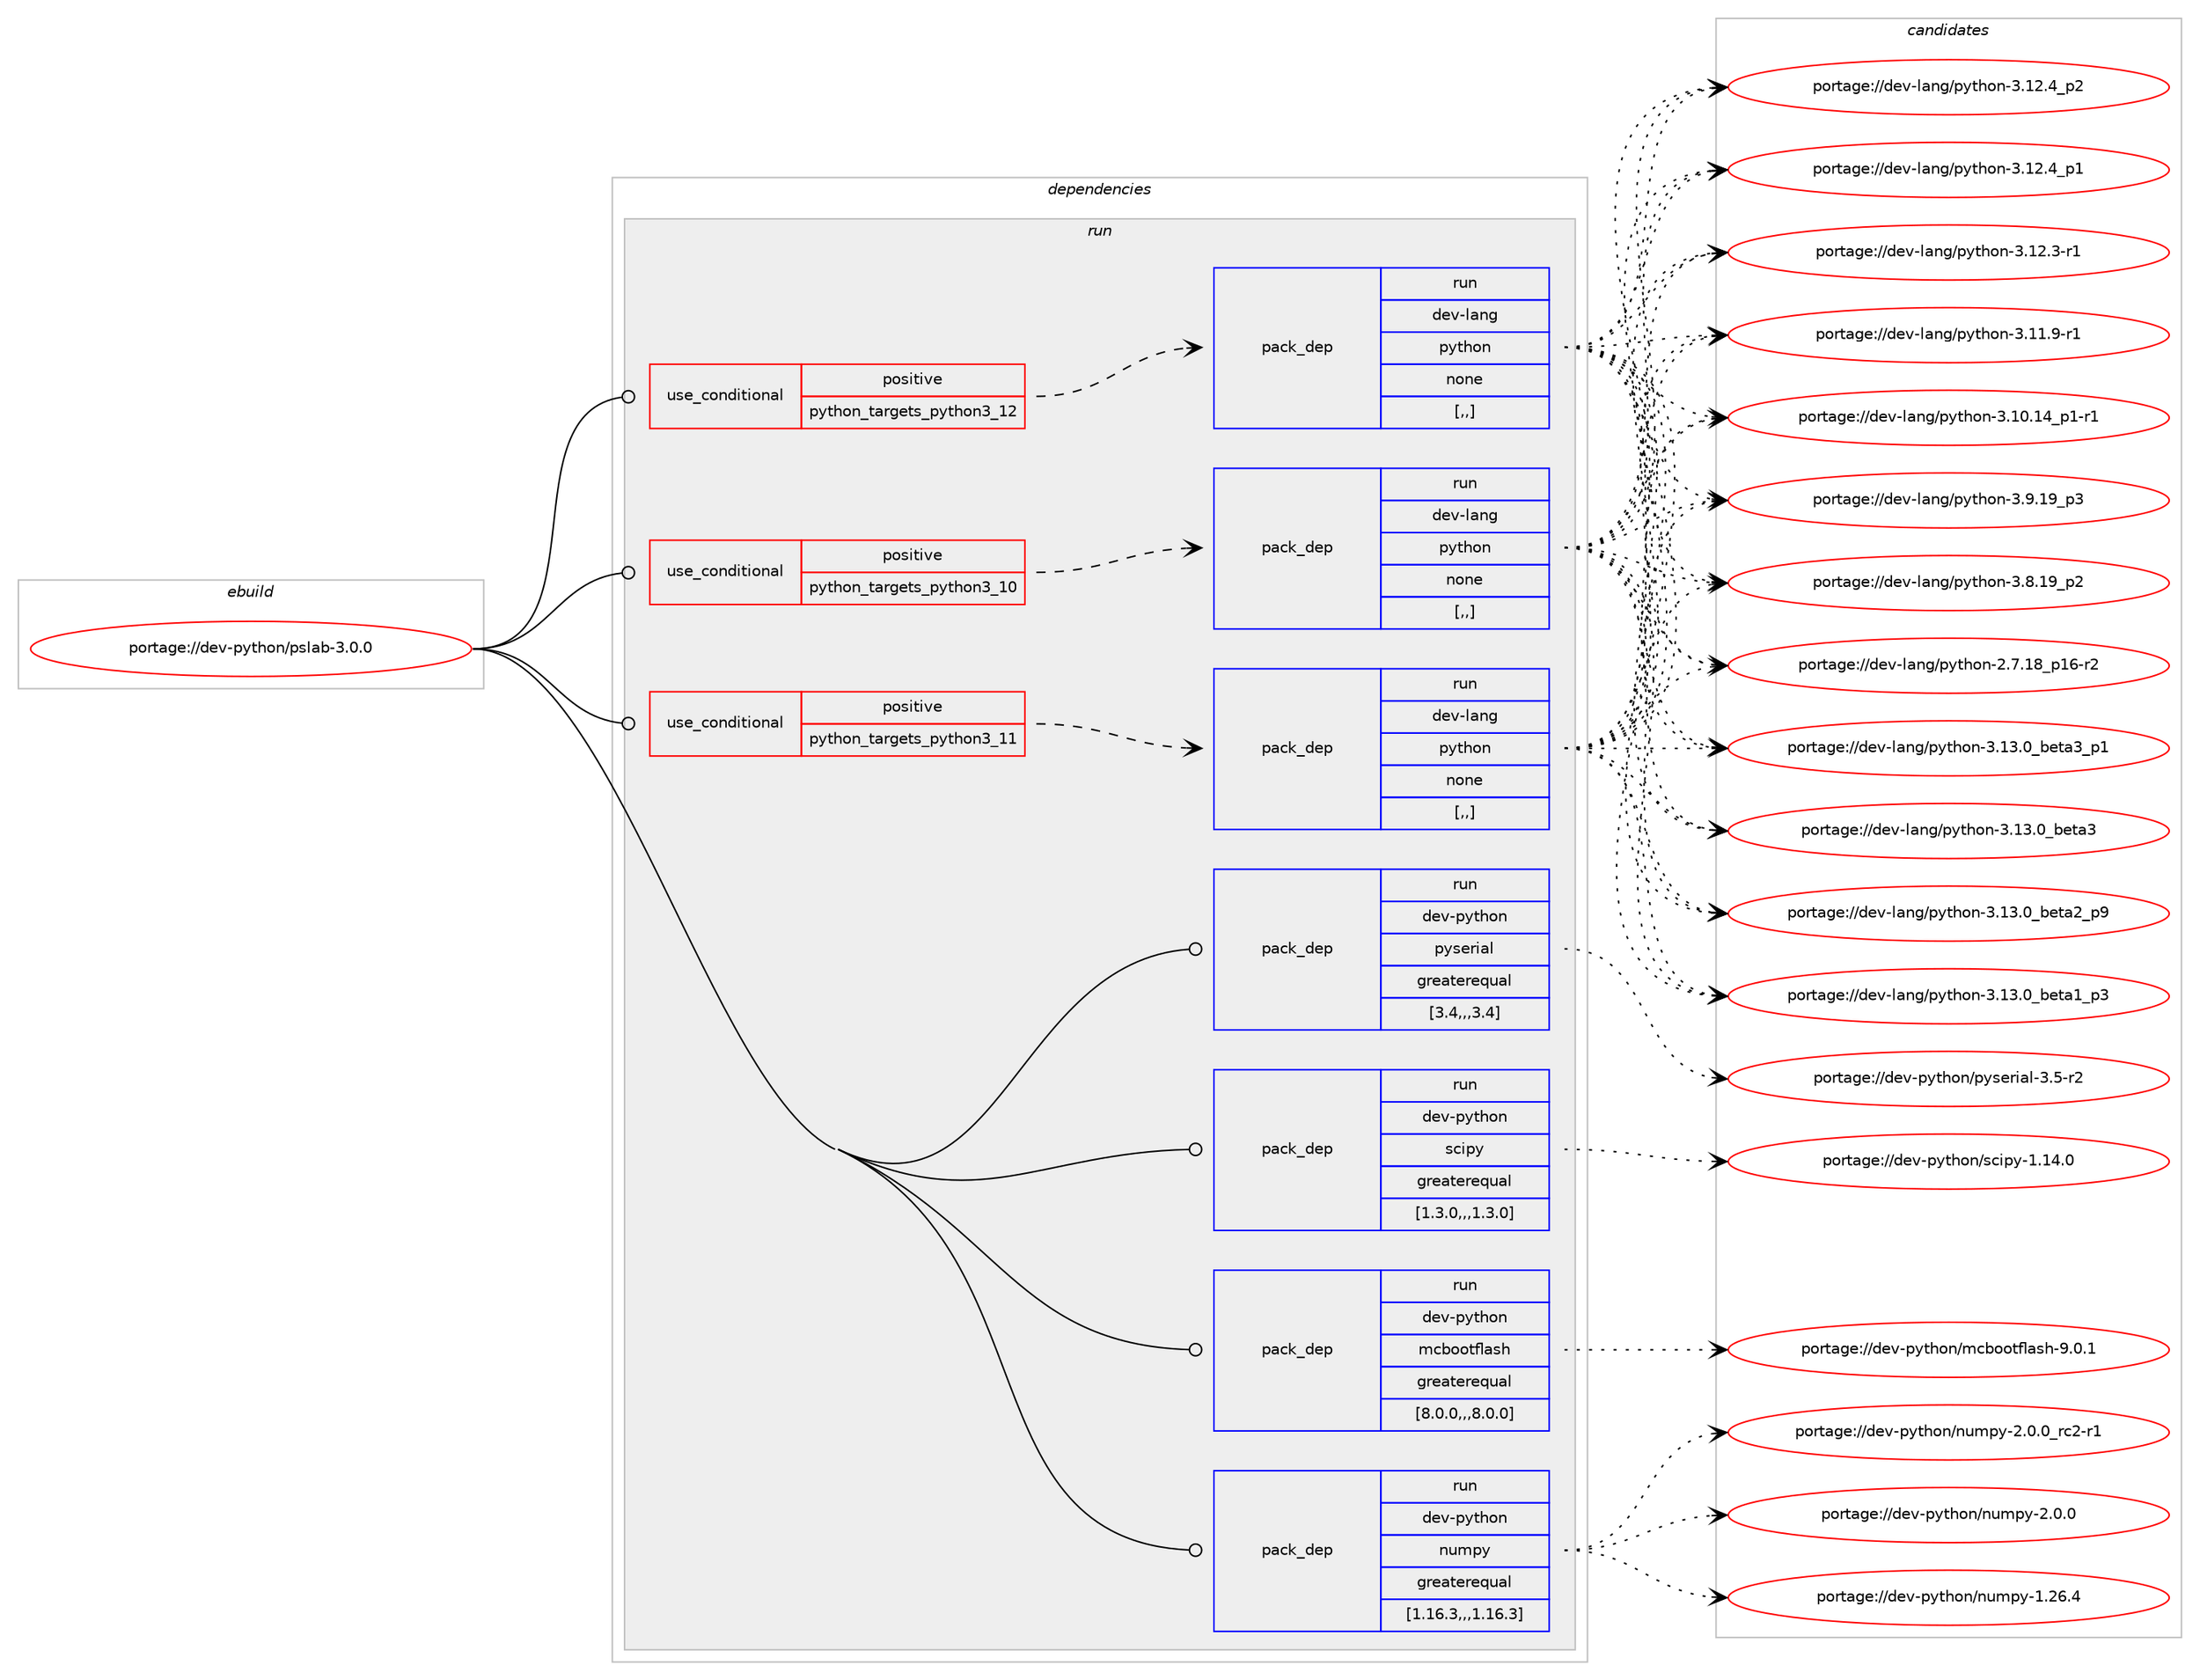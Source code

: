 digraph prolog {

# *************
# Graph options
# *************

newrank=true;
concentrate=true;
compound=true;
graph [rankdir=LR,fontname=Helvetica,fontsize=10,ranksep=1.5];#, ranksep=2.5, nodesep=0.2];
edge  [arrowhead=vee];
node  [fontname=Helvetica,fontsize=10];

# **********
# The ebuild
# **********

subgraph cluster_leftcol {
color=gray;
rank=same;
label=<<i>ebuild</i>>;
id [label="portage://dev-python/pslab-3.0.0", color=red, width=4, href="../dev-python/pslab-3.0.0.svg"];
}

# ****************
# The dependencies
# ****************

subgraph cluster_midcol {
color=gray;
label=<<i>dependencies</i>>;
subgraph cluster_compile {
fillcolor="#eeeeee";
style=filled;
label=<<i>compile</i>>;
}
subgraph cluster_compileandrun {
fillcolor="#eeeeee";
style=filled;
label=<<i>compile and run</i>>;
}
subgraph cluster_run {
fillcolor="#eeeeee";
style=filled;
label=<<i>run</i>>;
subgraph cond35986 {
dependency154186 [label=<<TABLE BORDER="0" CELLBORDER="1" CELLSPACING="0" CELLPADDING="4"><TR><TD ROWSPAN="3" CELLPADDING="10">use_conditional</TD></TR><TR><TD>positive</TD></TR><TR><TD>python_targets_python3_10</TD></TR></TABLE>>, shape=none, color=red];
subgraph pack116963 {
dependency154187 [label=<<TABLE BORDER="0" CELLBORDER="1" CELLSPACING="0" CELLPADDING="4" WIDTH="220"><TR><TD ROWSPAN="6" CELLPADDING="30">pack_dep</TD></TR><TR><TD WIDTH="110">run</TD></TR><TR><TD>dev-lang</TD></TR><TR><TD>python</TD></TR><TR><TD>none</TD></TR><TR><TD>[,,]</TD></TR></TABLE>>, shape=none, color=blue];
}
dependency154186:e -> dependency154187:w [weight=20,style="dashed",arrowhead="vee"];
}
id:e -> dependency154186:w [weight=20,style="solid",arrowhead="odot"];
subgraph cond35987 {
dependency154188 [label=<<TABLE BORDER="0" CELLBORDER="1" CELLSPACING="0" CELLPADDING="4"><TR><TD ROWSPAN="3" CELLPADDING="10">use_conditional</TD></TR><TR><TD>positive</TD></TR><TR><TD>python_targets_python3_11</TD></TR></TABLE>>, shape=none, color=red];
subgraph pack116964 {
dependency154189 [label=<<TABLE BORDER="0" CELLBORDER="1" CELLSPACING="0" CELLPADDING="4" WIDTH="220"><TR><TD ROWSPAN="6" CELLPADDING="30">pack_dep</TD></TR><TR><TD WIDTH="110">run</TD></TR><TR><TD>dev-lang</TD></TR><TR><TD>python</TD></TR><TR><TD>none</TD></TR><TR><TD>[,,]</TD></TR></TABLE>>, shape=none, color=blue];
}
dependency154188:e -> dependency154189:w [weight=20,style="dashed",arrowhead="vee"];
}
id:e -> dependency154188:w [weight=20,style="solid",arrowhead="odot"];
subgraph cond35988 {
dependency154190 [label=<<TABLE BORDER="0" CELLBORDER="1" CELLSPACING="0" CELLPADDING="4"><TR><TD ROWSPAN="3" CELLPADDING="10">use_conditional</TD></TR><TR><TD>positive</TD></TR><TR><TD>python_targets_python3_12</TD></TR></TABLE>>, shape=none, color=red];
subgraph pack116965 {
dependency154191 [label=<<TABLE BORDER="0" CELLBORDER="1" CELLSPACING="0" CELLPADDING="4" WIDTH="220"><TR><TD ROWSPAN="6" CELLPADDING="30">pack_dep</TD></TR><TR><TD WIDTH="110">run</TD></TR><TR><TD>dev-lang</TD></TR><TR><TD>python</TD></TR><TR><TD>none</TD></TR><TR><TD>[,,]</TD></TR></TABLE>>, shape=none, color=blue];
}
dependency154190:e -> dependency154191:w [weight=20,style="dashed",arrowhead="vee"];
}
id:e -> dependency154190:w [weight=20,style="solid",arrowhead="odot"];
subgraph pack116966 {
dependency154192 [label=<<TABLE BORDER="0" CELLBORDER="1" CELLSPACING="0" CELLPADDING="4" WIDTH="220"><TR><TD ROWSPAN="6" CELLPADDING="30">pack_dep</TD></TR><TR><TD WIDTH="110">run</TD></TR><TR><TD>dev-python</TD></TR><TR><TD>mcbootflash</TD></TR><TR><TD>greaterequal</TD></TR><TR><TD>[8.0.0,,,8.0.0]</TD></TR></TABLE>>, shape=none, color=blue];
}
id:e -> dependency154192:w [weight=20,style="solid",arrowhead="odot"];
subgraph pack116967 {
dependency154193 [label=<<TABLE BORDER="0" CELLBORDER="1" CELLSPACING="0" CELLPADDING="4" WIDTH="220"><TR><TD ROWSPAN="6" CELLPADDING="30">pack_dep</TD></TR><TR><TD WIDTH="110">run</TD></TR><TR><TD>dev-python</TD></TR><TR><TD>numpy</TD></TR><TR><TD>greaterequal</TD></TR><TR><TD>[1.16.3,,,1.16.3]</TD></TR></TABLE>>, shape=none, color=blue];
}
id:e -> dependency154193:w [weight=20,style="solid",arrowhead="odot"];
subgraph pack116968 {
dependency154194 [label=<<TABLE BORDER="0" CELLBORDER="1" CELLSPACING="0" CELLPADDING="4" WIDTH="220"><TR><TD ROWSPAN="6" CELLPADDING="30">pack_dep</TD></TR><TR><TD WIDTH="110">run</TD></TR><TR><TD>dev-python</TD></TR><TR><TD>pyserial</TD></TR><TR><TD>greaterequal</TD></TR><TR><TD>[3.4,,,3.4]</TD></TR></TABLE>>, shape=none, color=blue];
}
id:e -> dependency154194:w [weight=20,style="solid",arrowhead="odot"];
subgraph pack116969 {
dependency154195 [label=<<TABLE BORDER="0" CELLBORDER="1" CELLSPACING="0" CELLPADDING="4" WIDTH="220"><TR><TD ROWSPAN="6" CELLPADDING="30">pack_dep</TD></TR><TR><TD WIDTH="110">run</TD></TR><TR><TD>dev-python</TD></TR><TR><TD>scipy</TD></TR><TR><TD>greaterequal</TD></TR><TR><TD>[1.3.0,,,1.3.0]</TD></TR></TABLE>>, shape=none, color=blue];
}
id:e -> dependency154195:w [weight=20,style="solid",arrowhead="odot"];
}
}

# **************
# The candidates
# **************

subgraph cluster_choices {
rank=same;
color=gray;
label=<<i>candidates</i>>;

subgraph choice116963 {
color=black;
nodesep=1;
choice10010111845108971101034711212111610411111045514649514648959810111697519511249 [label="portage://dev-lang/python-3.13.0_beta3_p1", color=red, width=4,href="../dev-lang/python-3.13.0_beta3_p1.svg"];
choice1001011184510897110103471121211161041111104551464951464895981011169751 [label="portage://dev-lang/python-3.13.0_beta3", color=red, width=4,href="../dev-lang/python-3.13.0_beta3.svg"];
choice10010111845108971101034711212111610411111045514649514648959810111697509511257 [label="portage://dev-lang/python-3.13.0_beta2_p9", color=red, width=4,href="../dev-lang/python-3.13.0_beta2_p9.svg"];
choice10010111845108971101034711212111610411111045514649514648959810111697499511251 [label="portage://dev-lang/python-3.13.0_beta1_p3", color=red, width=4,href="../dev-lang/python-3.13.0_beta1_p3.svg"];
choice100101118451089711010347112121116104111110455146495046529511250 [label="portage://dev-lang/python-3.12.4_p2", color=red, width=4,href="../dev-lang/python-3.12.4_p2.svg"];
choice100101118451089711010347112121116104111110455146495046529511249 [label="portage://dev-lang/python-3.12.4_p1", color=red, width=4,href="../dev-lang/python-3.12.4_p1.svg"];
choice100101118451089711010347112121116104111110455146495046514511449 [label="portage://dev-lang/python-3.12.3-r1", color=red, width=4,href="../dev-lang/python-3.12.3-r1.svg"];
choice100101118451089711010347112121116104111110455146494946574511449 [label="portage://dev-lang/python-3.11.9-r1", color=red, width=4,href="../dev-lang/python-3.11.9-r1.svg"];
choice100101118451089711010347112121116104111110455146494846495295112494511449 [label="portage://dev-lang/python-3.10.14_p1-r1", color=red, width=4,href="../dev-lang/python-3.10.14_p1-r1.svg"];
choice100101118451089711010347112121116104111110455146574649579511251 [label="portage://dev-lang/python-3.9.19_p3", color=red, width=4,href="../dev-lang/python-3.9.19_p3.svg"];
choice100101118451089711010347112121116104111110455146564649579511250 [label="portage://dev-lang/python-3.8.19_p2", color=red, width=4,href="../dev-lang/python-3.8.19_p2.svg"];
choice100101118451089711010347112121116104111110455046554649569511249544511450 [label="portage://dev-lang/python-2.7.18_p16-r2", color=red, width=4,href="../dev-lang/python-2.7.18_p16-r2.svg"];
dependency154187:e -> choice10010111845108971101034711212111610411111045514649514648959810111697519511249:w [style=dotted,weight="100"];
dependency154187:e -> choice1001011184510897110103471121211161041111104551464951464895981011169751:w [style=dotted,weight="100"];
dependency154187:e -> choice10010111845108971101034711212111610411111045514649514648959810111697509511257:w [style=dotted,weight="100"];
dependency154187:e -> choice10010111845108971101034711212111610411111045514649514648959810111697499511251:w [style=dotted,weight="100"];
dependency154187:e -> choice100101118451089711010347112121116104111110455146495046529511250:w [style=dotted,weight="100"];
dependency154187:e -> choice100101118451089711010347112121116104111110455146495046529511249:w [style=dotted,weight="100"];
dependency154187:e -> choice100101118451089711010347112121116104111110455146495046514511449:w [style=dotted,weight="100"];
dependency154187:e -> choice100101118451089711010347112121116104111110455146494946574511449:w [style=dotted,weight="100"];
dependency154187:e -> choice100101118451089711010347112121116104111110455146494846495295112494511449:w [style=dotted,weight="100"];
dependency154187:e -> choice100101118451089711010347112121116104111110455146574649579511251:w [style=dotted,weight="100"];
dependency154187:e -> choice100101118451089711010347112121116104111110455146564649579511250:w [style=dotted,weight="100"];
dependency154187:e -> choice100101118451089711010347112121116104111110455046554649569511249544511450:w [style=dotted,weight="100"];
}
subgraph choice116964 {
color=black;
nodesep=1;
choice10010111845108971101034711212111610411111045514649514648959810111697519511249 [label="portage://dev-lang/python-3.13.0_beta3_p1", color=red, width=4,href="../dev-lang/python-3.13.0_beta3_p1.svg"];
choice1001011184510897110103471121211161041111104551464951464895981011169751 [label="portage://dev-lang/python-3.13.0_beta3", color=red, width=4,href="../dev-lang/python-3.13.0_beta3.svg"];
choice10010111845108971101034711212111610411111045514649514648959810111697509511257 [label="portage://dev-lang/python-3.13.0_beta2_p9", color=red, width=4,href="../dev-lang/python-3.13.0_beta2_p9.svg"];
choice10010111845108971101034711212111610411111045514649514648959810111697499511251 [label="portage://dev-lang/python-3.13.0_beta1_p3", color=red, width=4,href="../dev-lang/python-3.13.0_beta1_p3.svg"];
choice100101118451089711010347112121116104111110455146495046529511250 [label="portage://dev-lang/python-3.12.4_p2", color=red, width=4,href="../dev-lang/python-3.12.4_p2.svg"];
choice100101118451089711010347112121116104111110455146495046529511249 [label="portage://dev-lang/python-3.12.4_p1", color=red, width=4,href="../dev-lang/python-3.12.4_p1.svg"];
choice100101118451089711010347112121116104111110455146495046514511449 [label="portage://dev-lang/python-3.12.3-r1", color=red, width=4,href="../dev-lang/python-3.12.3-r1.svg"];
choice100101118451089711010347112121116104111110455146494946574511449 [label="portage://dev-lang/python-3.11.9-r1", color=red, width=4,href="../dev-lang/python-3.11.9-r1.svg"];
choice100101118451089711010347112121116104111110455146494846495295112494511449 [label="portage://dev-lang/python-3.10.14_p1-r1", color=red, width=4,href="../dev-lang/python-3.10.14_p1-r1.svg"];
choice100101118451089711010347112121116104111110455146574649579511251 [label="portage://dev-lang/python-3.9.19_p3", color=red, width=4,href="../dev-lang/python-3.9.19_p3.svg"];
choice100101118451089711010347112121116104111110455146564649579511250 [label="portage://dev-lang/python-3.8.19_p2", color=red, width=4,href="../dev-lang/python-3.8.19_p2.svg"];
choice100101118451089711010347112121116104111110455046554649569511249544511450 [label="portage://dev-lang/python-2.7.18_p16-r2", color=red, width=4,href="../dev-lang/python-2.7.18_p16-r2.svg"];
dependency154189:e -> choice10010111845108971101034711212111610411111045514649514648959810111697519511249:w [style=dotted,weight="100"];
dependency154189:e -> choice1001011184510897110103471121211161041111104551464951464895981011169751:w [style=dotted,weight="100"];
dependency154189:e -> choice10010111845108971101034711212111610411111045514649514648959810111697509511257:w [style=dotted,weight="100"];
dependency154189:e -> choice10010111845108971101034711212111610411111045514649514648959810111697499511251:w [style=dotted,weight="100"];
dependency154189:e -> choice100101118451089711010347112121116104111110455146495046529511250:w [style=dotted,weight="100"];
dependency154189:e -> choice100101118451089711010347112121116104111110455146495046529511249:w [style=dotted,weight="100"];
dependency154189:e -> choice100101118451089711010347112121116104111110455146495046514511449:w [style=dotted,weight="100"];
dependency154189:e -> choice100101118451089711010347112121116104111110455146494946574511449:w [style=dotted,weight="100"];
dependency154189:e -> choice100101118451089711010347112121116104111110455146494846495295112494511449:w [style=dotted,weight="100"];
dependency154189:e -> choice100101118451089711010347112121116104111110455146574649579511251:w [style=dotted,weight="100"];
dependency154189:e -> choice100101118451089711010347112121116104111110455146564649579511250:w [style=dotted,weight="100"];
dependency154189:e -> choice100101118451089711010347112121116104111110455046554649569511249544511450:w [style=dotted,weight="100"];
}
subgraph choice116965 {
color=black;
nodesep=1;
choice10010111845108971101034711212111610411111045514649514648959810111697519511249 [label="portage://dev-lang/python-3.13.0_beta3_p1", color=red, width=4,href="../dev-lang/python-3.13.0_beta3_p1.svg"];
choice1001011184510897110103471121211161041111104551464951464895981011169751 [label="portage://dev-lang/python-3.13.0_beta3", color=red, width=4,href="../dev-lang/python-3.13.0_beta3.svg"];
choice10010111845108971101034711212111610411111045514649514648959810111697509511257 [label="portage://dev-lang/python-3.13.0_beta2_p9", color=red, width=4,href="../dev-lang/python-3.13.0_beta2_p9.svg"];
choice10010111845108971101034711212111610411111045514649514648959810111697499511251 [label="portage://dev-lang/python-3.13.0_beta1_p3", color=red, width=4,href="../dev-lang/python-3.13.0_beta1_p3.svg"];
choice100101118451089711010347112121116104111110455146495046529511250 [label="portage://dev-lang/python-3.12.4_p2", color=red, width=4,href="../dev-lang/python-3.12.4_p2.svg"];
choice100101118451089711010347112121116104111110455146495046529511249 [label="portage://dev-lang/python-3.12.4_p1", color=red, width=4,href="../dev-lang/python-3.12.4_p1.svg"];
choice100101118451089711010347112121116104111110455146495046514511449 [label="portage://dev-lang/python-3.12.3-r1", color=red, width=4,href="../dev-lang/python-3.12.3-r1.svg"];
choice100101118451089711010347112121116104111110455146494946574511449 [label="portage://dev-lang/python-3.11.9-r1", color=red, width=4,href="../dev-lang/python-3.11.9-r1.svg"];
choice100101118451089711010347112121116104111110455146494846495295112494511449 [label="portage://dev-lang/python-3.10.14_p1-r1", color=red, width=4,href="../dev-lang/python-3.10.14_p1-r1.svg"];
choice100101118451089711010347112121116104111110455146574649579511251 [label="portage://dev-lang/python-3.9.19_p3", color=red, width=4,href="../dev-lang/python-3.9.19_p3.svg"];
choice100101118451089711010347112121116104111110455146564649579511250 [label="portage://dev-lang/python-3.8.19_p2", color=red, width=4,href="../dev-lang/python-3.8.19_p2.svg"];
choice100101118451089711010347112121116104111110455046554649569511249544511450 [label="portage://dev-lang/python-2.7.18_p16-r2", color=red, width=4,href="../dev-lang/python-2.7.18_p16-r2.svg"];
dependency154191:e -> choice10010111845108971101034711212111610411111045514649514648959810111697519511249:w [style=dotted,weight="100"];
dependency154191:e -> choice1001011184510897110103471121211161041111104551464951464895981011169751:w [style=dotted,weight="100"];
dependency154191:e -> choice10010111845108971101034711212111610411111045514649514648959810111697509511257:w [style=dotted,weight="100"];
dependency154191:e -> choice10010111845108971101034711212111610411111045514649514648959810111697499511251:w [style=dotted,weight="100"];
dependency154191:e -> choice100101118451089711010347112121116104111110455146495046529511250:w [style=dotted,weight="100"];
dependency154191:e -> choice100101118451089711010347112121116104111110455146495046529511249:w [style=dotted,weight="100"];
dependency154191:e -> choice100101118451089711010347112121116104111110455146495046514511449:w [style=dotted,weight="100"];
dependency154191:e -> choice100101118451089711010347112121116104111110455146494946574511449:w [style=dotted,weight="100"];
dependency154191:e -> choice100101118451089711010347112121116104111110455146494846495295112494511449:w [style=dotted,weight="100"];
dependency154191:e -> choice100101118451089711010347112121116104111110455146574649579511251:w [style=dotted,weight="100"];
dependency154191:e -> choice100101118451089711010347112121116104111110455146564649579511250:w [style=dotted,weight="100"];
dependency154191:e -> choice100101118451089711010347112121116104111110455046554649569511249544511450:w [style=dotted,weight="100"];
}
subgraph choice116966 {
color=black;
nodesep=1;
choice1001011184511212111610411111047109999811111111610210897115104455746484649 [label="portage://dev-python/mcbootflash-9.0.1", color=red, width=4,href="../dev-python/mcbootflash-9.0.1.svg"];
dependency154192:e -> choice1001011184511212111610411111047109999811111111610210897115104455746484649:w [style=dotted,weight="100"];
}
subgraph choice116967 {
color=black;
nodesep=1;
choice10010111845112121116104111110471101171091121214550464846489511499504511449 [label="portage://dev-python/numpy-2.0.0_rc2-r1", color=red, width=4,href="../dev-python/numpy-2.0.0_rc2-r1.svg"];
choice1001011184511212111610411111047110117109112121455046484648 [label="portage://dev-python/numpy-2.0.0", color=red, width=4,href="../dev-python/numpy-2.0.0.svg"];
choice100101118451121211161041111104711011710911212145494650544652 [label="portage://dev-python/numpy-1.26.4", color=red, width=4,href="../dev-python/numpy-1.26.4.svg"];
dependency154193:e -> choice10010111845112121116104111110471101171091121214550464846489511499504511449:w [style=dotted,weight="100"];
dependency154193:e -> choice1001011184511212111610411111047110117109112121455046484648:w [style=dotted,weight="100"];
dependency154193:e -> choice100101118451121211161041111104711011710911212145494650544652:w [style=dotted,weight="100"];
}
subgraph choice116968 {
color=black;
nodesep=1;
choice100101118451121211161041111104711212111510111410597108455146534511450 [label="portage://dev-python/pyserial-3.5-r2", color=red, width=4,href="../dev-python/pyserial-3.5-r2.svg"];
dependency154194:e -> choice100101118451121211161041111104711212111510111410597108455146534511450:w [style=dotted,weight="100"];
}
subgraph choice116969 {
color=black;
nodesep=1;
choice10010111845112121116104111110471159910511212145494649524648 [label="portage://dev-python/scipy-1.14.0", color=red, width=4,href="../dev-python/scipy-1.14.0.svg"];
dependency154195:e -> choice10010111845112121116104111110471159910511212145494649524648:w [style=dotted,weight="100"];
}
}

}
